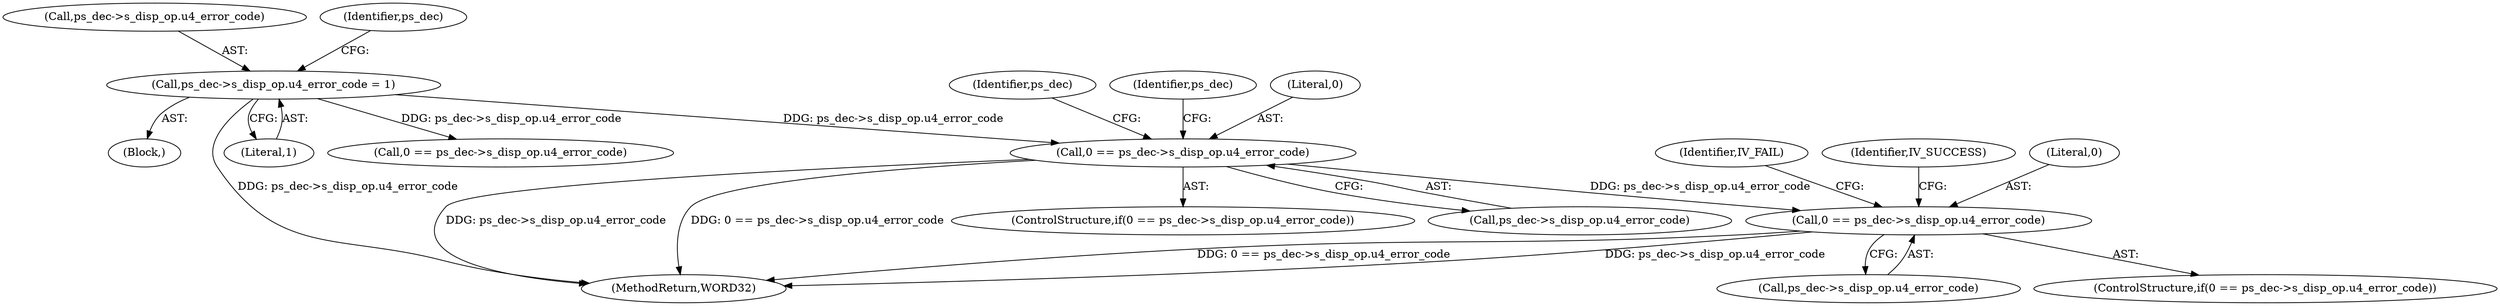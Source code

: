 digraph "0_Android_e86d3cfd2bc28dac421092106751e5638d54a848@pointer" {
"1000732" [label="(Call,0 == ps_dec->s_disp_op.u4_error_code)"];
"1000348" [label="(Call,ps_dec->s_disp_op.u4_error_code = 1)"];
"1000898" [label="(Call,0 == ps_dec->s_disp_op.u4_error_code)"];
"1000354" [label="(Literal,1)"];
"1000349" [label="(Call,ps_dec->s_disp_op.u4_error_code)"];
"1000731" [label="(ControlStructure,if(0 == ps_dec->s_disp_op.u4_error_code))"];
"1000357" [label="(Identifier,ps_dec)"];
"1000792" [label="(Identifier,ps_dec)"];
"1000732" [label="(Call,0 == ps_dec->s_disp_op.u4_error_code)"];
"1000900" [label="(Call,ps_dec->s_disp_op.u4_error_code)"];
"1002074" [label="(Call,0 == ps_dec->s_disp_op.u4_error_code)"];
"1000910" [label="(Identifier,IV_FAIL)"];
"1000743" [label="(Identifier,ps_dec)"];
"1000897" [label="(ControlStructure,if(0 == ps_dec->s_disp_op.u4_error_code))"];
"1000898" [label="(Call,0 == ps_dec->s_disp_op.u4_error_code)"];
"1000734" [label="(Call,ps_dec->s_disp_op.u4_error_code)"];
"1000907" [label="(Identifier,IV_SUCCESS)"];
"1000733" [label="(Literal,0)"];
"1000157" [label="(Block,)"];
"1000348" [label="(Call,ps_dec->s_disp_op.u4_error_code = 1)"];
"1002272" [label="(MethodReturn,WORD32)"];
"1000899" [label="(Literal,0)"];
"1000732" -> "1000731"  [label="AST: "];
"1000732" -> "1000734"  [label="CFG: "];
"1000733" -> "1000732"  [label="AST: "];
"1000734" -> "1000732"  [label="AST: "];
"1000743" -> "1000732"  [label="CFG: "];
"1000792" -> "1000732"  [label="CFG: "];
"1000732" -> "1002272"  [label="DDG: ps_dec->s_disp_op.u4_error_code"];
"1000732" -> "1002272"  [label="DDG: 0 == ps_dec->s_disp_op.u4_error_code"];
"1000348" -> "1000732"  [label="DDG: ps_dec->s_disp_op.u4_error_code"];
"1000732" -> "1000898"  [label="DDG: ps_dec->s_disp_op.u4_error_code"];
"1000348" -> "1000157"  [label="AST: "];
"1000348" -> "1000354"  [label="CFG: "];
"1000349" -> "1000348"  [label="AST: "];
"1000354" -> "1000348"  [label="AST: "];
"1000357" -> "1000348"  [label="CFG: "];
"1000348" -> "1002272"  [label="DDG: ps_dec->s_disp_op.u4_error_code"];
"1000348" -> "1002074"  [label="DDG: ps_dec->s_disp_op.u4_error_code"];
"1000898" -> "1000897"  [label="AST: "];
"1000898" -> "1000900"  [label="CFG: "];
"1000899" -> "1000898"  [label="AST: "];
"1000900" -> "1000898"  [label="AST: "];
"1000907" -> "1000898"  [label="CFG: "];
"1000910" -> "1000898"  [label="CFG: "];
"1000898" -> "1002272"  [label="DDG: 0 == ps_dec->s_disp_op.u4_error_code"];
"1000898" -> "1002272"  [label="DDG: ps_dec->s_disp_op.u4_error_code"];
}
